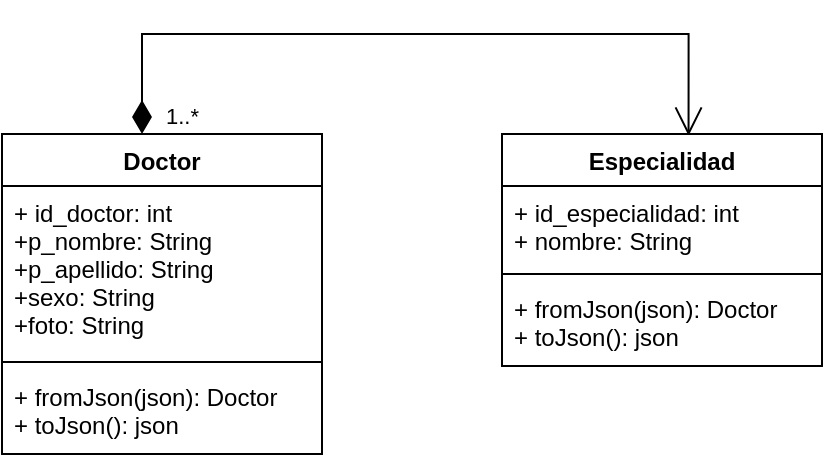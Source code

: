 <mxfile version="20.0.1" type="device"><diagram id="C5RBs43oDa-KdzZeNtuy" name="Page-1"><mxGraphModel dx="1185" dy="635" grid="1" gridSize="10" guides="1" tooltips="1" connect="1" arrows="1" fold="1" page="1" pageScale="1" pageWidth="827" pageHeight="1169" math="0" shadow="0"><root><mxCell id="WIyWlLk6GJQsqaUBKTNV-0"/><mxCell id="WIyWlLk6GJQsqaUBKTNV-1" parent="WIyWlLk6GJQsqaUBKTNV-0"/><mxCell id="rw0pDrOvG9M8AHRj2b_f-9" value="Doctor" style="swimlane;fontStyle=1;align=center;verticalAlign=top;childLayout=stackLayout;horizontal=1;startSize=26;horizontalStack=0;resizeParent=1;resizeParentMax=0;resizeLast=0;collapsible=1;marginBottom=0;" vertex="1" parent="WIyWlLk6GJQsqaUBKTNV-1"><mxGeometry x="280" y="120" width="160" height="160" as="geometry"/></mxCell><mxCell id="rw0pDrOvG9M8AHRj2b_f-18" value="1..*" style="endArrow=open;html=1;endSize=12;startArrow=diamondThin;startSize=14;startFill=1;edgeStyle=orthogonalEdgeStyle;align=left;verticalAlign=bottom;rounded=0;entryX=0.583;entryY=0.007;entryDx=0;entryDy=0;entryPerimeter=0;" edge="1" parent="rw0pDrOvG9M8AHRj2b_f-9" target="rw0pDrOvG9M8AHRj2b_f-13"><mxGeometry x="-1" y="-10" relative="1" as="geometry"><mxPoint x="70" as="sourcePoint"/><mxPoint x="350" y="-80" as="targetPoint"/><Array as="points"><mxPoint x="70" y="-50"/><mxPoint x="343" y="-50"/></Array><mxPoint as="offset"/></mxGeometry></mxCell><mxCell id="rw0pDrOvG9M8AHRj2b_f-10" value="+ id_doctor: int&#10;+p_nombre: String&#10;+p_apellido: String&#10;+sexo: String&#10;+foto: String" style="text;strokeColor=none;fillColor=none;align=left;verticalAlign=top;spacingLeft=4;spacingRight=4;overflow=hidden;rotatable=0;points=[[0,0.5],[1,0.5]];portConstraint=eastwest;" vertex="1" parent="rw0pDrOvG9M8AHRj2b_f-9"><mxGeometry y="26" width="160" height="84" as="geometry"/></mxCell><mxCell id="rw0pDrOvG9M8AHRj2b_f-11" value="" style="line;strokeWidth=1;fillColor=none;align=left;verticalAlign=middle;spacingTop=-1;spacingLeft=3;spacingRight=3;rotatable=0;labelPosition=right;points=[];portConstraint=eastwest;" vertex="1" parent="rw0pDrOvG9M8AHRj2b_f-9"><mxGeometry y="110" width="160" height="8" as="geometry"/></mxCell><mxCell id="rw0pDrOvG9M8AHRj2b_f-12" value="+ fromJson(json): Doctor&#10;+ toJson(): json" style="text;strokeColor=none;fillColor=none;align=left;verticalAlign=top;spacingLeft=4;spacingRight=4;overflow=hidden;rotatable=0;points=[[0,0.5],[1,0.5]];portConstraint=eastwest;" vertex="1" parent="rw0pDrOvG9M8AHRj2b_f-9"><mxGeometry y="118" width="160" height="42" as="geometry"/></mxCell><mxCell id="rw0pDrOvG9M8AHRj2b_f-13" value="Especialidad" style="swimlane;fontStyle=1;align=center;verticalAlign=top;childLayout=stackLayout;horizontal=1;startSize=26;horizontalStack=0;resizeParent=1;resizeParentMax=0;resizeLast=0;collapsible=1;marginBottom=0;" vertex="1" parent="WIyWlLk6GJQsqaUBKTNV-1"><mxGeometry x="530" y="120" width="160" height="116" as="geometry"/></mxCell><mxCell id="rw0pDrOvG9M8AHRj2b_f-14" value="+ id_especialidad: int&#10;+ nombre: String" style="text;strokeColor=none;fillColor=none;align=left;verticalAlign=top;spacingLeft=4;spacingRight=4;overflow=hidden;rotatable=0;points=[[0,0.5],[1,0.5]];portConstraint=eastwest;" vertex="1" parent="rw0pDrOvG9M8AHRj2b_f-13"><mxGeometry y="26" width="160" height="40" as="geometry"/></mxCell><mxCell id="rw0pDrOvG9M8AHRj2b_f-15" value="" style="line;strokeWidth=1;fillColor=none;align=left;verticalAlign=middle;spacingTop=-1;spacingLeft=3;spacingRight=3;rotatable=0;labelPosition=right;points=[];portConstraint=eastwest;" vertex="1" parent="rw0pDrOvG9M8AHRj2b_f-13"><mxGeometry y="66" width="160" height="8" as="geometry"/></mxCell><mxCell id="rw0pDrOvG9M8AHRj2b_f-16" value="+ fromJson(json): Doctor&#10;+ toJson(): json" style="text;strokeColor=none;fillColor=none;align=left;verticalAlign=top;spacingLeft=4;spacingRight=4;overflow=hidden;rotatable=0;points=[[0,0.5],[1,0.5]];portConstraint=eastwest;" vertex="1" parent="rw0pDrOvG9M8AHRj2b_f-13"><mxGeometry y="74" width="160" height="42" as="geometry"/></mxCell></root></mxGraphModel></diagram></mxfile>